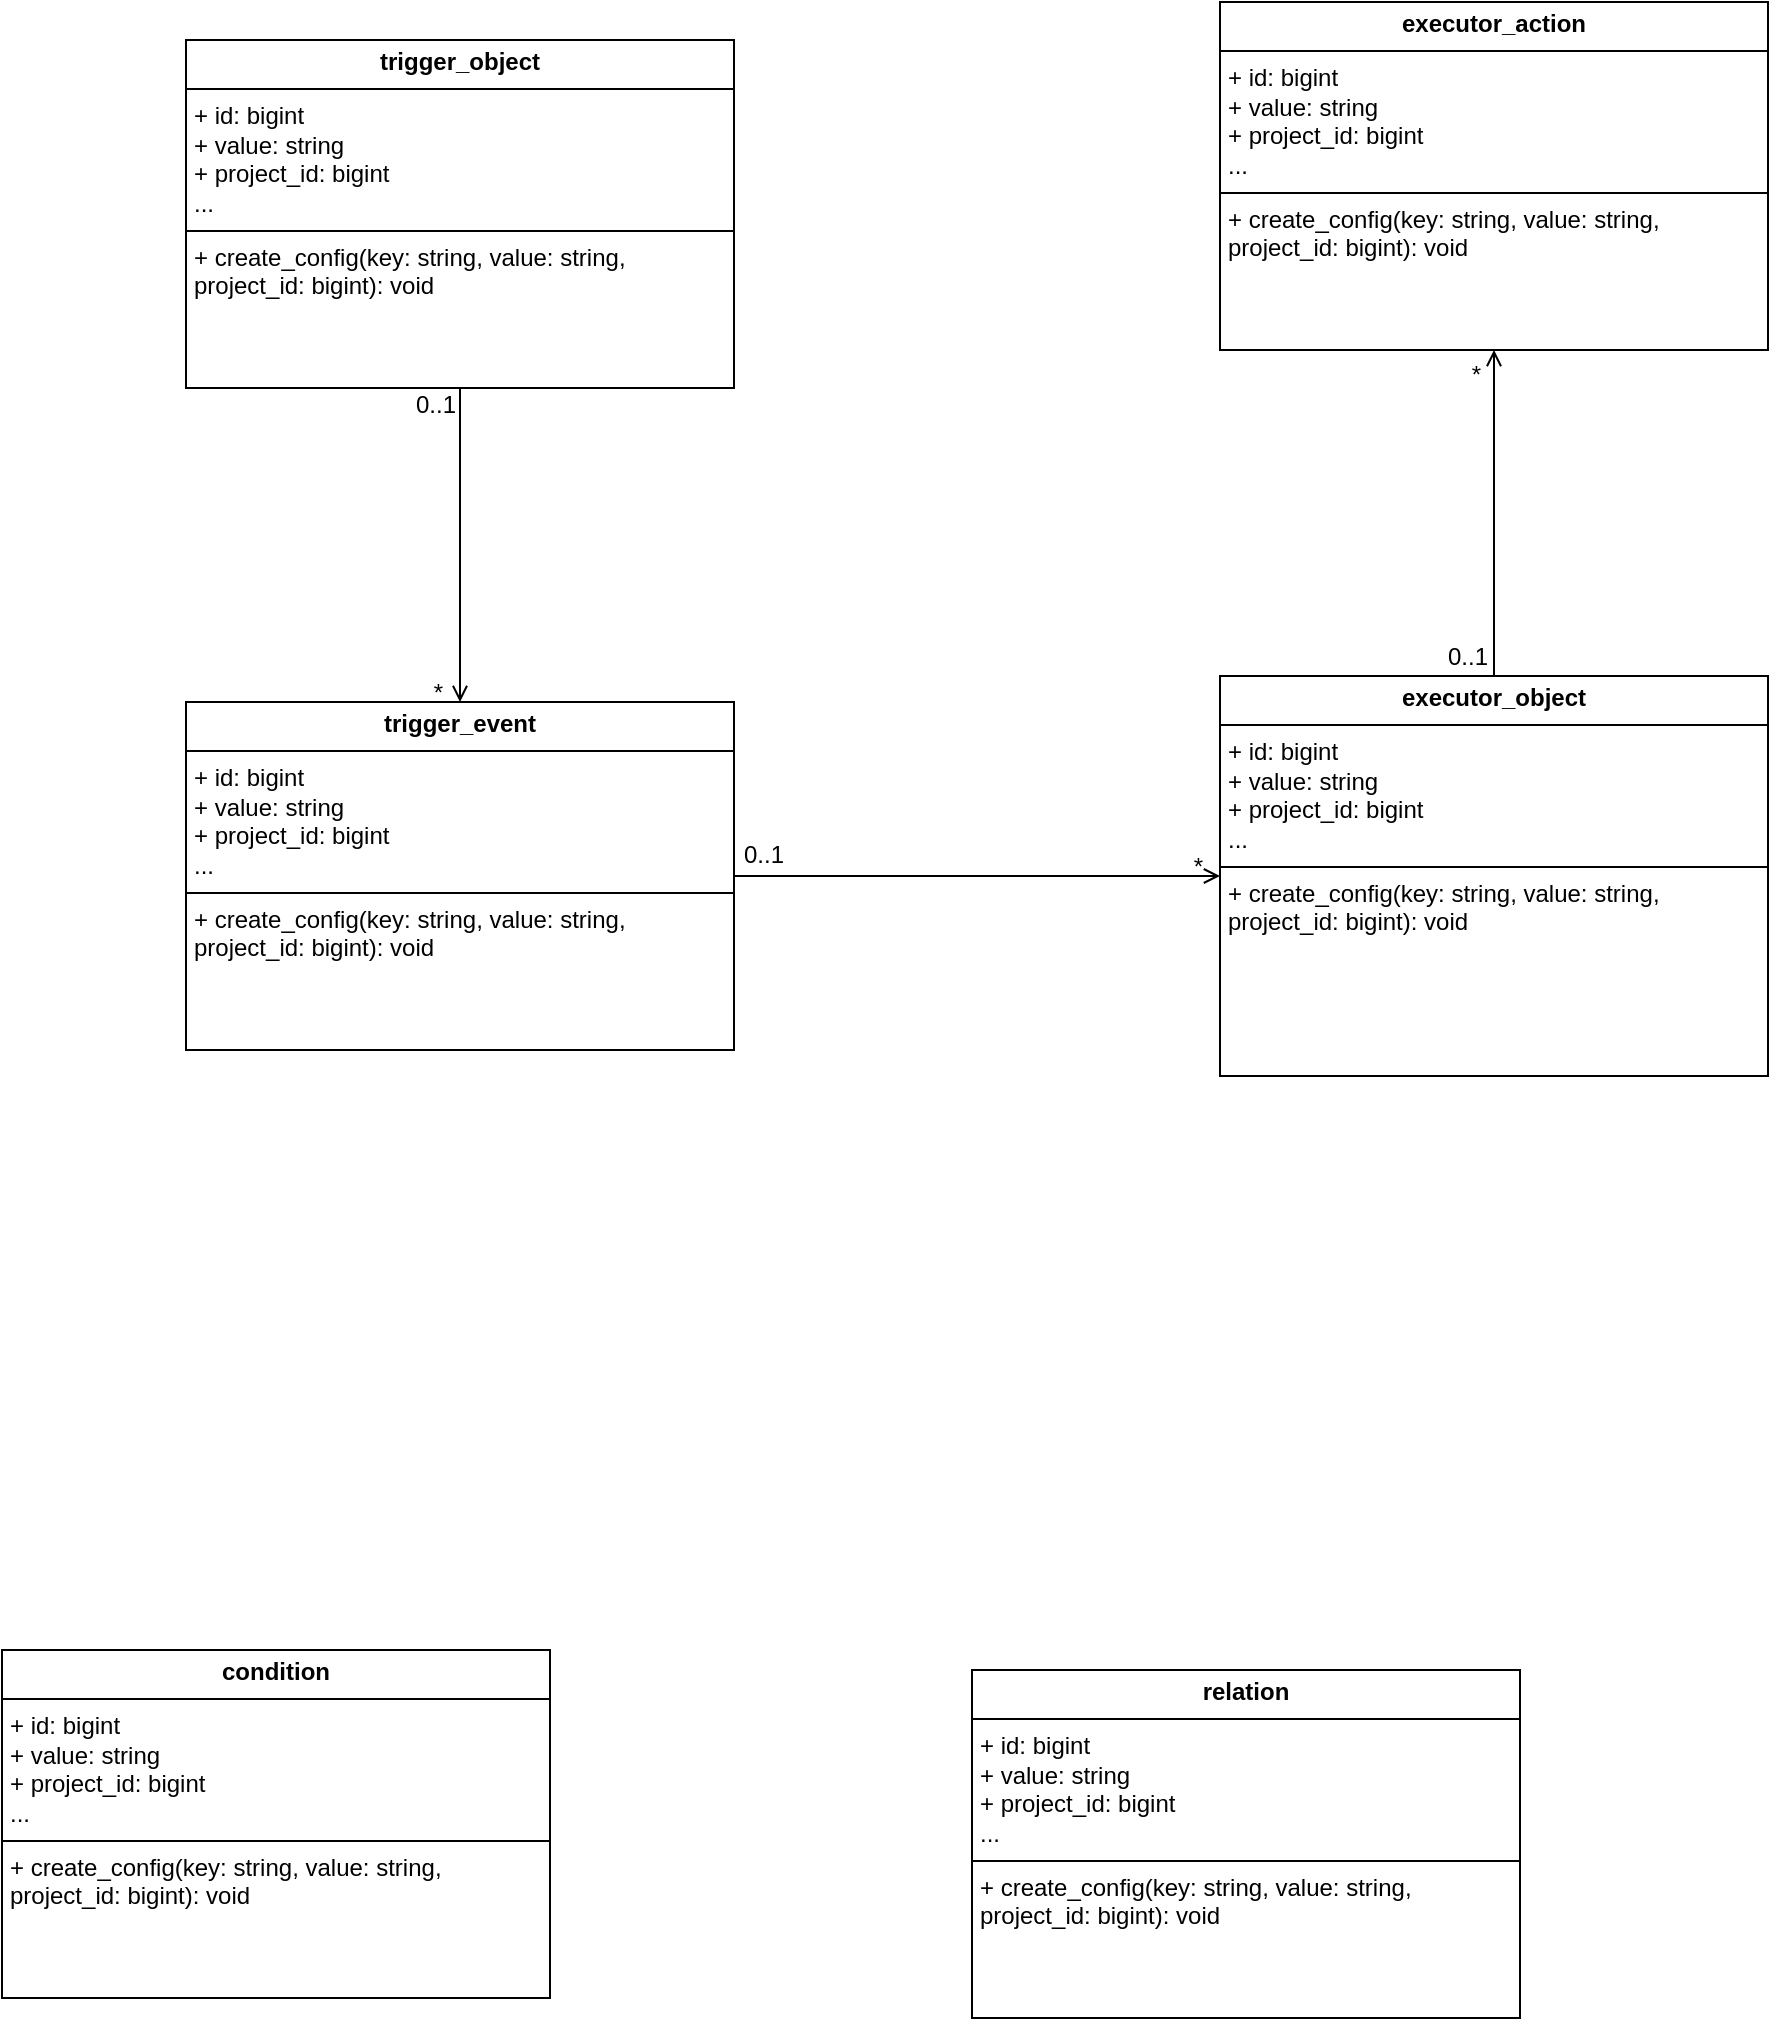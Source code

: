 <mxfile version="26.1.1">
  <diagram id="C5RBs43oDa-KdzZeNtuy" name="Page-1">
    <mxGraphModel dx="-694" dy="1225" grid="0" gridSize="10" guides="1" tooltips="1" connect="1" arrows="1" fold="1" page="0" pageScale="1" pageWidth="827" pageHeight="1169" math="0" shadow="0">
      <root>
        <mxCell id="WIyWlLk6GJQsqaUBKTNV-0" />
        <mxCell id="WIyWlLk6GJQsqaUBKTNV-1" parent="WIyWlLk6GJQsqaUBKTNV-0" />
        <mxCell id="dC9somF3lRVfRo-FaVY6-20" value="&lt;p style=&quot;margin:0px;margin-top:4px;text-align:center;&quot;&gt;&lt;b&gt;trigger_object&lt;/b&gt;&lt;/p&gt;&lt;hr size=&quot;1&quot; style=&quot;border-style:solid;&quot;&gt;&lt;p style=&quot;margin:0px;margin-left:4px;&quot;&gt;&lt;span style=&quot;background-color: transparent; color: light-dark(rgb(0, 0, 0), rgb(255, 255, 255));&quot;&gt;+ id: bigint&lt;/span&gt;&lt;/p&gt;&lt;p style=&quot;margin:0px;margin-left:4px;&quot;&gt;&lt;span style=&quot;background-color: transparent; color: light-dark(rgb(0, 0, 0), rgb(255, 255, 255));&quot;&gt;+ value: string&lt;/span&gt;&lt;/p&gt;&lt;p style=&quot;margin:0px;margin-left:4px;&quot;&gt;+ project_id: bigint&lt;/p&gt;&lt;p style=&quot;margin:0px;margin-left:4px;&quot;&gt;...&lt;/p&gt;&lt;hr size=&quot;1&quot; style=&quot;border-style:solid;&quot;&gt;&lt;p style=&quot;margin:0px;margin-left:4px;&quot;&gt;&lt;span style=&quot;background-color: transparent; color: light-dark(rgb(0, 0, 0), rgb(255, 255, 255));&quot;&gt;+ create_config(key: string, value: string, project_id: bigint): void&lt;/span&gt;&lt;/p&gt;&lt;p style=&quot;margin:0px;margin-left:4px;&quot;&gt;&lt;br&gt;&lt;/p&gt;" style="verticalAlign=top;align=left;overflow=fill;html=1;whiteSpace=wrap;" parent="WIyWlLk6GJQsqaUBKTNV-1" vertex="1">
          <mxGeometry x="2135" y="-237" width="274" height="174" as="geometry" />
        </mxCell>
        <mxCell id="dC9somF3lRVfRo-FaVY6-21" value="&lt;p style=&quot;margin:0px;margin-top:4px;text-align:center;&quot;&gt;&lt;b&gt;executor_object&lt;/b&gt;&lt;/p&gt;&lt;hr size=&quot;1&quot; style=&quot;border-style:solid;&quot;&gt;&lt;p style=&quot;margin:0px;margin-left:4px;&quot;&gt;&lt;span style=&quot;background-color: transparent; color: light-dark(rgb(0, 0, 0), rgb(255, 255, 255));&quot;&gt;+ id: bigint&lt;/span&gt;&lt;/p&gt;&lt;p style=&quot;margin:0px;margin-left:4px;&quot;&gt;&lt;span style=&quot;background-color: transparent; color: light-dark(rgb(0, 0, 0), rgb(255, 255, 255));&quot;&gt;+ value: string&lt;/span&gt;&lt;/p&gt;&lt;p style=&quot;margin:0px;margin-left:4px;&quot;&gt;+ project_id: bigint&lt;/p&gt;&lt;p style=&quot;margin:0px;margin-left:4px;&quot;&gt;...&lt;/p&gt;&lt;hr size=&quot;1&quot; style=&quot;border-style:solid;&quot;&gt;&lt;p style=&quot;margin:0px;margin-left:4px;&quot;&gt;&lt;span style=&quot;background-color: transparent; color: light-dark(rgb(0, 0, 0), rgb(255, 255, 255));&quot;&gt;+ create_config(key: string, value: string, project_id: bigint): void&lt;/span&gt;&lt;/p&gt;&lt;p style=&quot;margin:0px;margin-left:4px;&quot;&gt;&lt;br&gt;&lt;/p&gt;" style="verticalAlign=top;align=left;overflow=fill;html=1;whiteSpace=wrap;" parent="WIyWlLk6GJQsqaUBKTNV-1" vertex="1">
          <mxGeometry x="2652" y="81" width="274" height="200" as="geometry" />
        </mxCell>
        <mxCell id="dC9somF3lRVfRo-FaVY6-22" value="&lt;p style=&quot;margin:0px;margin-top:4px;text-align:center;&quot;&gt;&lt;b&gt;condition&lt;/b&gt;&lt;/p&gt;&lt;hr size=&quot;1&quot; style=&quot;border-style:solid;&quot;&gt;&lt;p style=&quot;margin:0px;margin-left:4px;&quot;&gt;&lt;span style=&quot;background-color: transparent; color: light-dark(rgb(0, 0, 0), rgb(255, 255, 255));&quot;&gt;+ id: bigint&lt;/span&gt;&lt;/p&gt;&lt;p style=&quot;margin:0px;margin-left:4px;&quot;&gt;&lt;span style=&quot;background-color: transparent; color: light-dark(rgb(0, 0, 0), rgb(255, 255, 255));&quot;&gt;+ value: string&lt;/span&gt;&lt;/p&gt;&lt;p style=&quot;margin:0px;margin-left:4px;&quot;&gt;+ project_id: bigint&lt;/p&gt;&lt;p style=&quot;margin:0px;margin-left:4px;&quot;&gt;...&lt;/p&gt;&lt;hr size=&quot;1&quot; style=&quot;border-style:solid;&quot;&gt;&lt;p style=&quot;margin:0px;margin-left:4px;&quot;&gt;&lt;span style=&quot;background-color: transparent; color: light-dark(rgb(0, 0, 0), rgb(255, 255, 255));&quot;&gt;+ create_config(key: string, value: string, project_id: bigint): void&lt;/span&gt;&lt;/p&gt;&lt;p style=&quot;margin:0px;margin-left:4px;&quot;&gt;&lt;br&gt;&lt;/p&gt;" style="verticalAlign=top;align=left;overflow=fill;html=1;whiteSpace=wrap;" parent="WIyWlLk6GJQsqaUBKTNV-1" vertex="1">
          <mxGeometry x="2043" y="568" width="274" height="174" as="geometry" />
        </mxCell>
        <mxCell id="dC9somF3lRVfRo-FaVY6-23" value="&lt;p style=&quot;margin:0px;margin-top:4px;text-align:center;&quot;&gt;&lt;b&gt;relation&lt;/b&gt;&lt;/p&gt;&lt;hr size=&quot;1&quot; style=&quot;border-style:solid;&quot;&gt;&lt;p style=&quot;margin:0px;margin-left:4px;&quot;&gt;&lt;span style=&quot;background-color: transparent; color: light-dark(rgb(0, 0, 0), rgb(255, 255, 255));&quot;&gt;+ id: bigint&lt;/span&gt;&lt;/p&gt;&lt;p style=&quot;margin:0px;margin-left:4px;&quot;&gt;&lt;span style=&quot;background-color: transparent; color: light-dark(rgb(0, 0, 0), rgb(255, 255, 255));&quot;&gt;+ value: string&lt;/span&gt;&lt;/p&gt;&lt;p style=&quot;margin:0px;margin-left:4px;&quot;&gt;+ project_id: bigint&lt;/p&gt;&lt;p style=&quot;margin:0px;margin-left:4px;&quot;&gt;...&lt;/p&gt;&lt;hr size=&quot;1&quot; style=&quot;border-style:solid;&quot;&gt;&lt;p style=&quot;margin:0px;margin-left:4px;&quot;&gt;&lt;span style=&quot;background-color: transparent; color: light-dark(rgb(0, 0, 0), rgb(255, 255, 255));&quot;&gt;+ create_config(key: string, value: string, project_id: bigint): void&lt;/span&gt;&lt;/p&gt;&lt;p style=&quot;margin:0px;margin-left:4px;&quot;&gt;&lt;br&gt;&lt;/p&gt;" style="verticalAlign=top;align=left;overflow=fill;html=1;whiteSpace=wrap;" parent="WIyWlLk6GJQsqaUBKTNV-1" vertex="1">
          <mxGeometry x="2528" y="578" width="274" height="174" as="geometry" />
        </mxCell>
        <mxCell id="dC9somF3lRVfRo-FaVY6-24" value="&lt;p style=&quot;margin:0px;margin-top:4px;text-align:center;&quot;&gt;&lt;b&gt;trigger_event&lt;/b&gt;&lt;/p&gt;&lt;hr size=&quot;1&quot; style=&quot;border-style:solid;&quot;&gt;&lt;p style=&quot;margin:0px;margin-left:4px;&quot;&gt;&lt;span style=&quot;background-color: transparent; color: light-dark(rgb(0, 0, 0), rgb(255, 255, 255));&quot;&gt;+ id: bigint&lt;/span&gt;&lt;/p&gt;&lt;p style=&quot;margin:0px;margin-left:4px;&quot;&gt;&lt;span style=&quot;background-color: transparent; color: light-dark(rgb(0, 0, 0), rgb(255, 255, 255));&quot;&gt;+ value: string&lt;/span&gt;&lt;/p&gt;&lt;p style=&quot;margin:0px;margin-left:4px;&quot;&gt;+ project_id: bigint&lt;/p&gt;&lt;p style=&quot;margin:0px;margin-left:4px;&quot;&gt;...&lt;/p&gt;&lt;hr size=&quot;1&quot; style=&quot;border-style:solid;&quot;&gt;&lt;p style=&quot;margin:0px;margin-left:4px;&quot;&gt;&lt;span style=&quot;background-color: transparent; color: light-dark(rgb(0, 0, 0), rgb(255, 255, 255));&quot;&gt;+ create_config(key: string, value: string, project_id: bigint): void&lt;/span&gt;&lt;/p&gt;&lt;p style=&quot;margin:0px;margin-left:4px;&quot;&gt;&lt;br&gt;&lt;/p&gt;" style="verticalAlign=top;align=left;overflow=fill;html=1;whiteSpace=wrap;" parent="WIyWlLk6GJQsqaUBKTNV-1" vertex="1">
          <mxGeometry x="2135" y="94" width="274" height="174" as="geometry" />
        </mxCell>
        <mxCell id="dC9somF3lRVfRo-FaVY6-25" value="&lt;p style=&quot;margin:0px;margin-top:4px;text-align:center;&quot;&gt;&lt;b&gt;executor_action&lt;/b&gt;&lt;/p&gt;&lt;hr size=&quot;1&quot; style=&quot;border-style:solid;&quot;&gt;&lt;p style=&quot;margin:0px;margin-left:4px;&quot;&gt;&lt;span style=&quot;background-color: transparent; color: light-dark(rgb(0, 0, 0), rgb(255, 255, 255));&quot;&gt;+ id: bigint&lt;/span&gt;&lt;/p&gt;&lt;p style=&quot;margin:0px;margin-left:4px;&quot;&gt;&lt;span style=&quot;background-color: transparent; color: light-dark(rgb(0, 0, 0), rgb(255, 255, 255));&quot;&gt;+ value: string&lt;/span&gt;&lt;/p&gt;&lt;p style=&quot;margin:0px;margin-left:4px;&quot;&gt;+ project_id: bigint&lt;/p&gt;&lt;p style=&quot;margin:0px;margin-left:4px;&quot;&gt;...&lt;/p&gt;&lt;hr size=&quot;1&quot; style=&quot;border-style:solid;&quot;&gt;&lt;p style=&quot;margin:0px;margin-left:4px;&quot;&gt;&lt;span style=&quot;background-color: transparent; color: light-dark(rgb(0, 0, 0), rgb(255, 255, 255));&quot;&gt;+ create_config(key: string, value: string, project_id: bigint): void&lt;/span&gt;&lt;/p&gt;&lt;p style=&quot;margin:0px;margin-left:4px;&quot;&gt;&lt;br&gt;&lt;/p&gt;" style="verticalAlign=top;align=left;overflow=fill;html=1;whiteSpace=wrap;" parent="WIyWlLk6GJQsqaUBKTNV-1" vertex="1">
          <mxGeometry x="2652" y="-256" width="274" height="174" as="geometry" />
        </mxCell>
        <mxCell id="dC9somF3lRVfRo-FaVY6-31" value="" style="endArrow=open;shadow=0;strokeWidth=1;rounded=0;curved=0;endFill=1;edgeStyle=elbowEdgeStyle;elbow=vertical;entryX=0.5;entryY=0;entryDx=0;entryDy=0;exitX=0.5;exitY=1;exitDx=0;exitDy=0;" parent="WIyWlLk6GJQsqaUBKTNV-1" source="dC9somF3lRVfRo-FaVY6-20" target="dC9somF3lRVfRo-FaVY6-24" edge="1">
          <mxGeometry x="0.5" y="41" relative="1" as="geometry">
            <mxPoint x="1873" y="115.53" as="sourcePoint" />
            <mxPoint x="2001" y="115.53" as="targetPoint" />
            <mxPoint x="-40" y="32" as="offset" />
          </mxGeometry>
        </mxCell>
        <mxCell id="dC9somF3lRVfRo-FaVY6-32" value="0..1" style="resizable=0;align=left;verticalAlign=bottom;labelBackgroundColor=none;fontSize=12;" parent="dC9somF3lRVfRo-FaVY6-31" connectable="0" vertex="1">
          <mxGeometry x="-1" relative="1" as="geometry">
            <mxPoint x="-24" y="17" as="offset" />
          </mxGeometry>
        </mxCell>
        <mxCell id="dC9somF3lRVfRo-FaVY6-33" value="*" style="resizable=0;align=right;verticalAlign=bottom;labelBackgroundColor=none;fontSize=12;" parent="dC9somF3lRVfRo-FaVY6-31" connectable="0" vertex="1">
          <mxGeometry x="1" relative="1" as="geometry">
            <mxPoint x="-7" y="4" as="offset" />
          </mxGeometry>
        </mxCell>
        <mxCell id="dC9somF3lRVfRo-FaVY6-35" value="" style="endArrow=open;shadow=0;strokeWidth=1;rounded=0;curved=0;endFill=1;edgeStyle=elbowEdgeStyle;elbow=vertical;entryX=0.5;entryY=1;entryDx=0;entryDy=0;exitX=0.5;exitY=0;exitDx=0;exitDy=0;" parent="WIyWlLk6GJQsqaUBKTNV-1" source="dC9somF3lRVfRo-FaVY6-21" target="dC9somF3lRVfRo-FaVY6-25" edge="1">
          <mxGeometry x="0.5" y="41" relative="1" as="geometry">
            <mxPoint x="2632" y="26" as="sourcePoint" />
            <mxPoint x="2632" y="110" as="targetPoint" />
            <mxPoint x="-40" y="32" as="offset" />
          </mxGeometry>
        </mxCell>
        <mxCell id="dC9somF3lRVfRo-FaVY6-36" value="0..1" style="resizable=0;align=left;verticalAlign=bottom;labelBackgroundColor=none;fontSize=12;" parent="dC9somF3lRVfRo-FaVY6-35" connectable="0" vertex="1">
          <mxGeometry x="-1" relative="1" as="geometry">
            <mxPoint x="-25" y="-1" as="offset" />
          </mxGeometry>
        </mxCell>
        <mxCell id="dC9somF3lRVfRo-FaVY6-37" value="*" style="resizable=0;align=right;verticalAlign=bottom;labelBackgroundColor=none;fontSize=12;" parent="dC9somF3lRVfRo-FaVY6-35" connectable="0" vertex="1">
          <mxGeometry x="1" relative="1" as="geometry">
            <mxPoint x="-5" y="21" as="offset" />
          </mxGeometry>
        </mxCell>
        <mxCell id="S0q74mxe6qHEjbvTjdwv-3" value="" style="endArrow=open;shadow=0;strokeWidth=1;rounded=0;endFill=1;elbow=vertical;exitX=1;exitY=0.5;exitDx=0;exitDy=0;entryX=0;entryY=0.5;entryDx=0;entryDy=0;" edge="1" parent="WIyWlLk6GJQsqaUBKTNV-1" source="dC9somF3lRVfRo-FaVY6-24" target="dC9somF3lRVfRo-FaVY6-21">
          <mxGeometry x="0.5" y="41" relative="1" as="geometry">
            <mxPoint x="2430" y="180.5" as="sourcePoint" />
            <mxPoint x="2630" y="180.5" as="targetPoint" />
            <mxPoint x="-40" y="32" as="offset" />
          </mxGeometry>
        </mxCell>
        <mxCell id="S0q74mxe6qHEjbvTjdwv-4" value="0..1" style="resizable=0;align=left;verticalAlign=bottom;labelBackgroundColor=none;fontSize=12;" connectable="0" vertex="1" parent="S0q74mxe6qHEjbvTjdwv-3">
          <mxGeometry x="-1" relative="1" as="geometry">
            <mxPoint x="3" y="-2" as="offset" />
          </mxGeometry>
        </mxCell>
        <mxCell id="S0q74mxe6qHEjbvTjdwv-5" value="*" style="resizable=0;align=right;verticalAlign=bottom;labelBackgroundColor=none;fontSize=12;" connectable="0" vertex="1" parent="S0q74mxe6qHEjbvTjdwv-3">
          <mxGeometry x="1" relative="1" as="geometry">
            <mxPoint x="-7" y="4" as="offset" />
          </mxGeometry>
        </mxCell>
      </root>
    </mxGraphModel>
  </diagram>
</mxfile>
